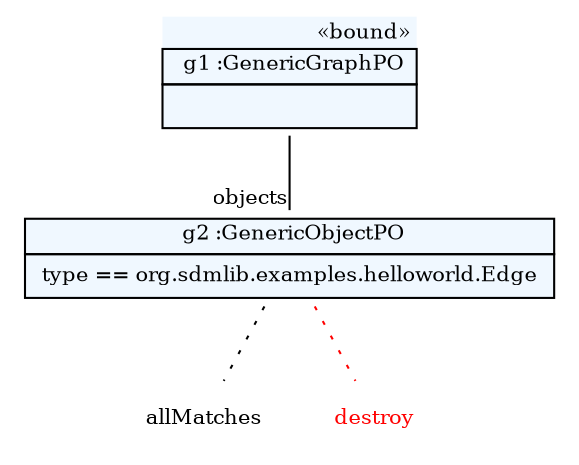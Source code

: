 graph ObjectDiagram {
   node [shape = none, fontsize = 10];
   edge [fontsize = 10];

g1 [label=<<table border='0' cellborder='1' cellspacing='0' color='black' bgcolor='aliceblue'> <tr> <td border='0' align='right'><font color='black'>&laquo;bound&raquo;</font></td></tr> <tr> <td align='center'> <font color='black'> g1 :GenericGraphPO </font></td></tr> <tr> <td align='left'> <table border='0' cellborder='0' cellspacing='0' color='black'> <tr> <td>  </td></tr></table></td></tr></table>>];
g2 [label=<<table border='0' cellborder='1' cellspacing='0' color='black' bgcolor='aliceblue'>  <tr> <td align='center'> <font color='black'> g2 :GenericObjectPO </font></td></tr> <tr> <td align='left'> <table border='0' cellborder='0' cellspacing='0' color='black'> <tr><td><font color='black'> type == org.sdmlib.examples.helloworld.Edge </font></td></tr></table></td></tr></table>>];
allMatches_g2 [label=allMatches];
d3 [label="destroy" fontcolor="red"]

g2 -- allMatches_g2 [style="dotted"];
g2 -- d3 [style="dotted" color="red" fontcolor="red"];
g1 -- g2 [headlabel = "objects" taillabel = "" color="black" fontcolor="black"];
}
